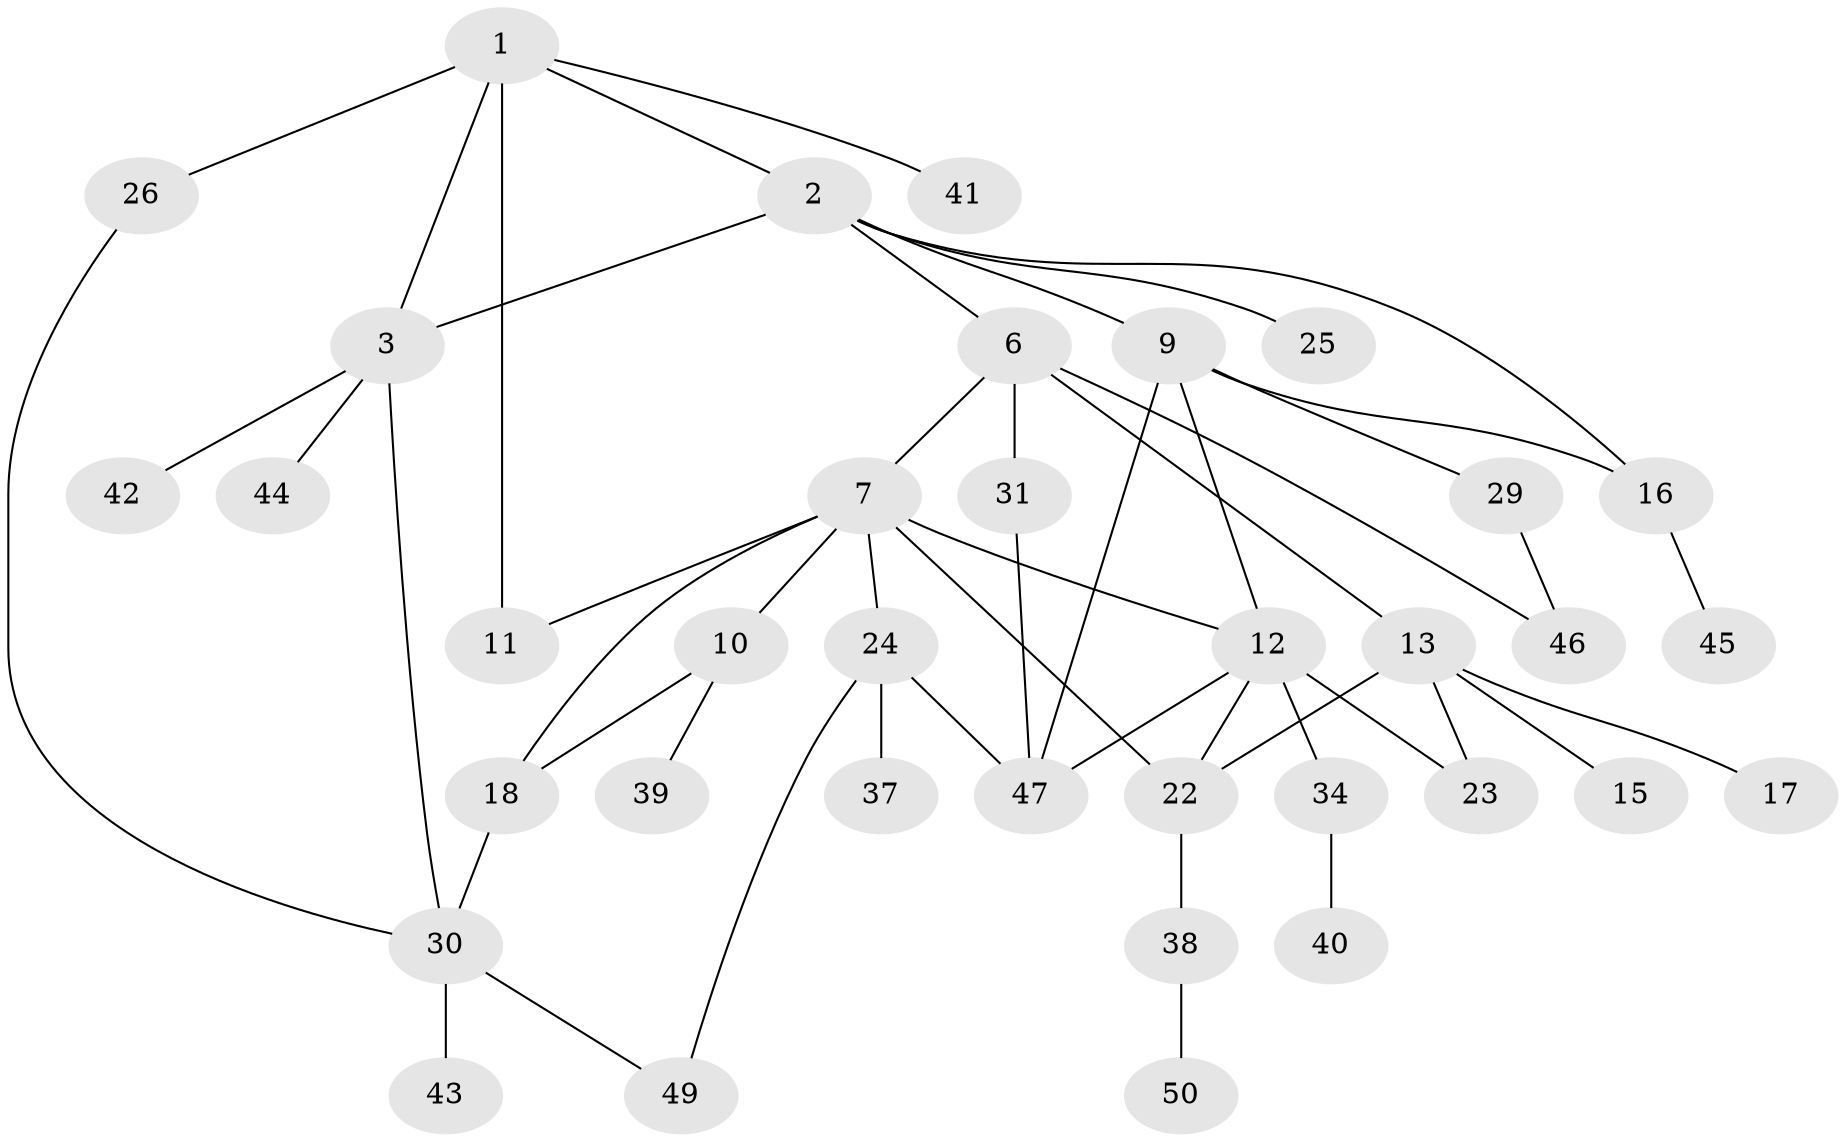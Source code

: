 // Generated by graph-tools (version 1.1) at 2025/51/02/27/25 19:51:37]
// undirected, 36 vertices, 50 edges
graph export_dot {
graph [start="1"]
  node [color=gray90,style=filled];
  1 [super="+4"];
  2 [super="+5"];
  3 [super="+33"];
  6 [super="+19"];
  7 [super="+8"];
  9 [super="+27"];
  10 [super="+35"];
  11 [super="+14"];
  12 [super="+21"];
  13 [super="+36"];
  15;
  16;
  17;
  18 [super="+20"];
  22 [super="+32"];
  23;
  24 [super="+28"];
  25;
  26;
  29;
  30 [super="+48"];
  31;
  34;
  37;
  38;
  39;
  40;
  41;
  42;
  43 [super="+51"];
  44;
  45;
  46;
  47 [super="+52"];
  49;
  50;
  1 -- 2 [weight=2];
  1 -- 11 [weight=2];
  1 -- 41;
  1 -- 26;
  1 -- 3;
  2 -- 3;
  2 -- 16;
  2 -- 25;
  2 -- 9;
  2 -- 6;
  3 -- 44;
  3 -- 42;
  3 -- 30;
  6 -- 7;
  6 -- 13;
  6 -- 31;
  6 -- 46;
  7 -- 10;
  7 -- 24;
  7 -- 12;
  7 -- 22;
  7 -- 18;
  7 -- 11;
  9 -- 47;
  9 -- 16;
  9 -- 29;
  9 -- 12;
  10 -- 18;
  10 -- 39;
  12 -- 47 [weight=2];
  12 -- 22;
  12 -- 34;
  12 -- 23;
  13 -- 15;
  13 -- 17;
  13 -- 22;
  13 -- 23;
  16 -- 45;
  18 -- 30;
  22 -- 38;
  24 -- 37;
  24 -- 49;
  24 -- 47;
  26 -- 30;
  29 -- 46;
  30 -- 43;
  30 -- 49;
  31 -- 47;
  34 -- 40;
  38 -- 50;
}
